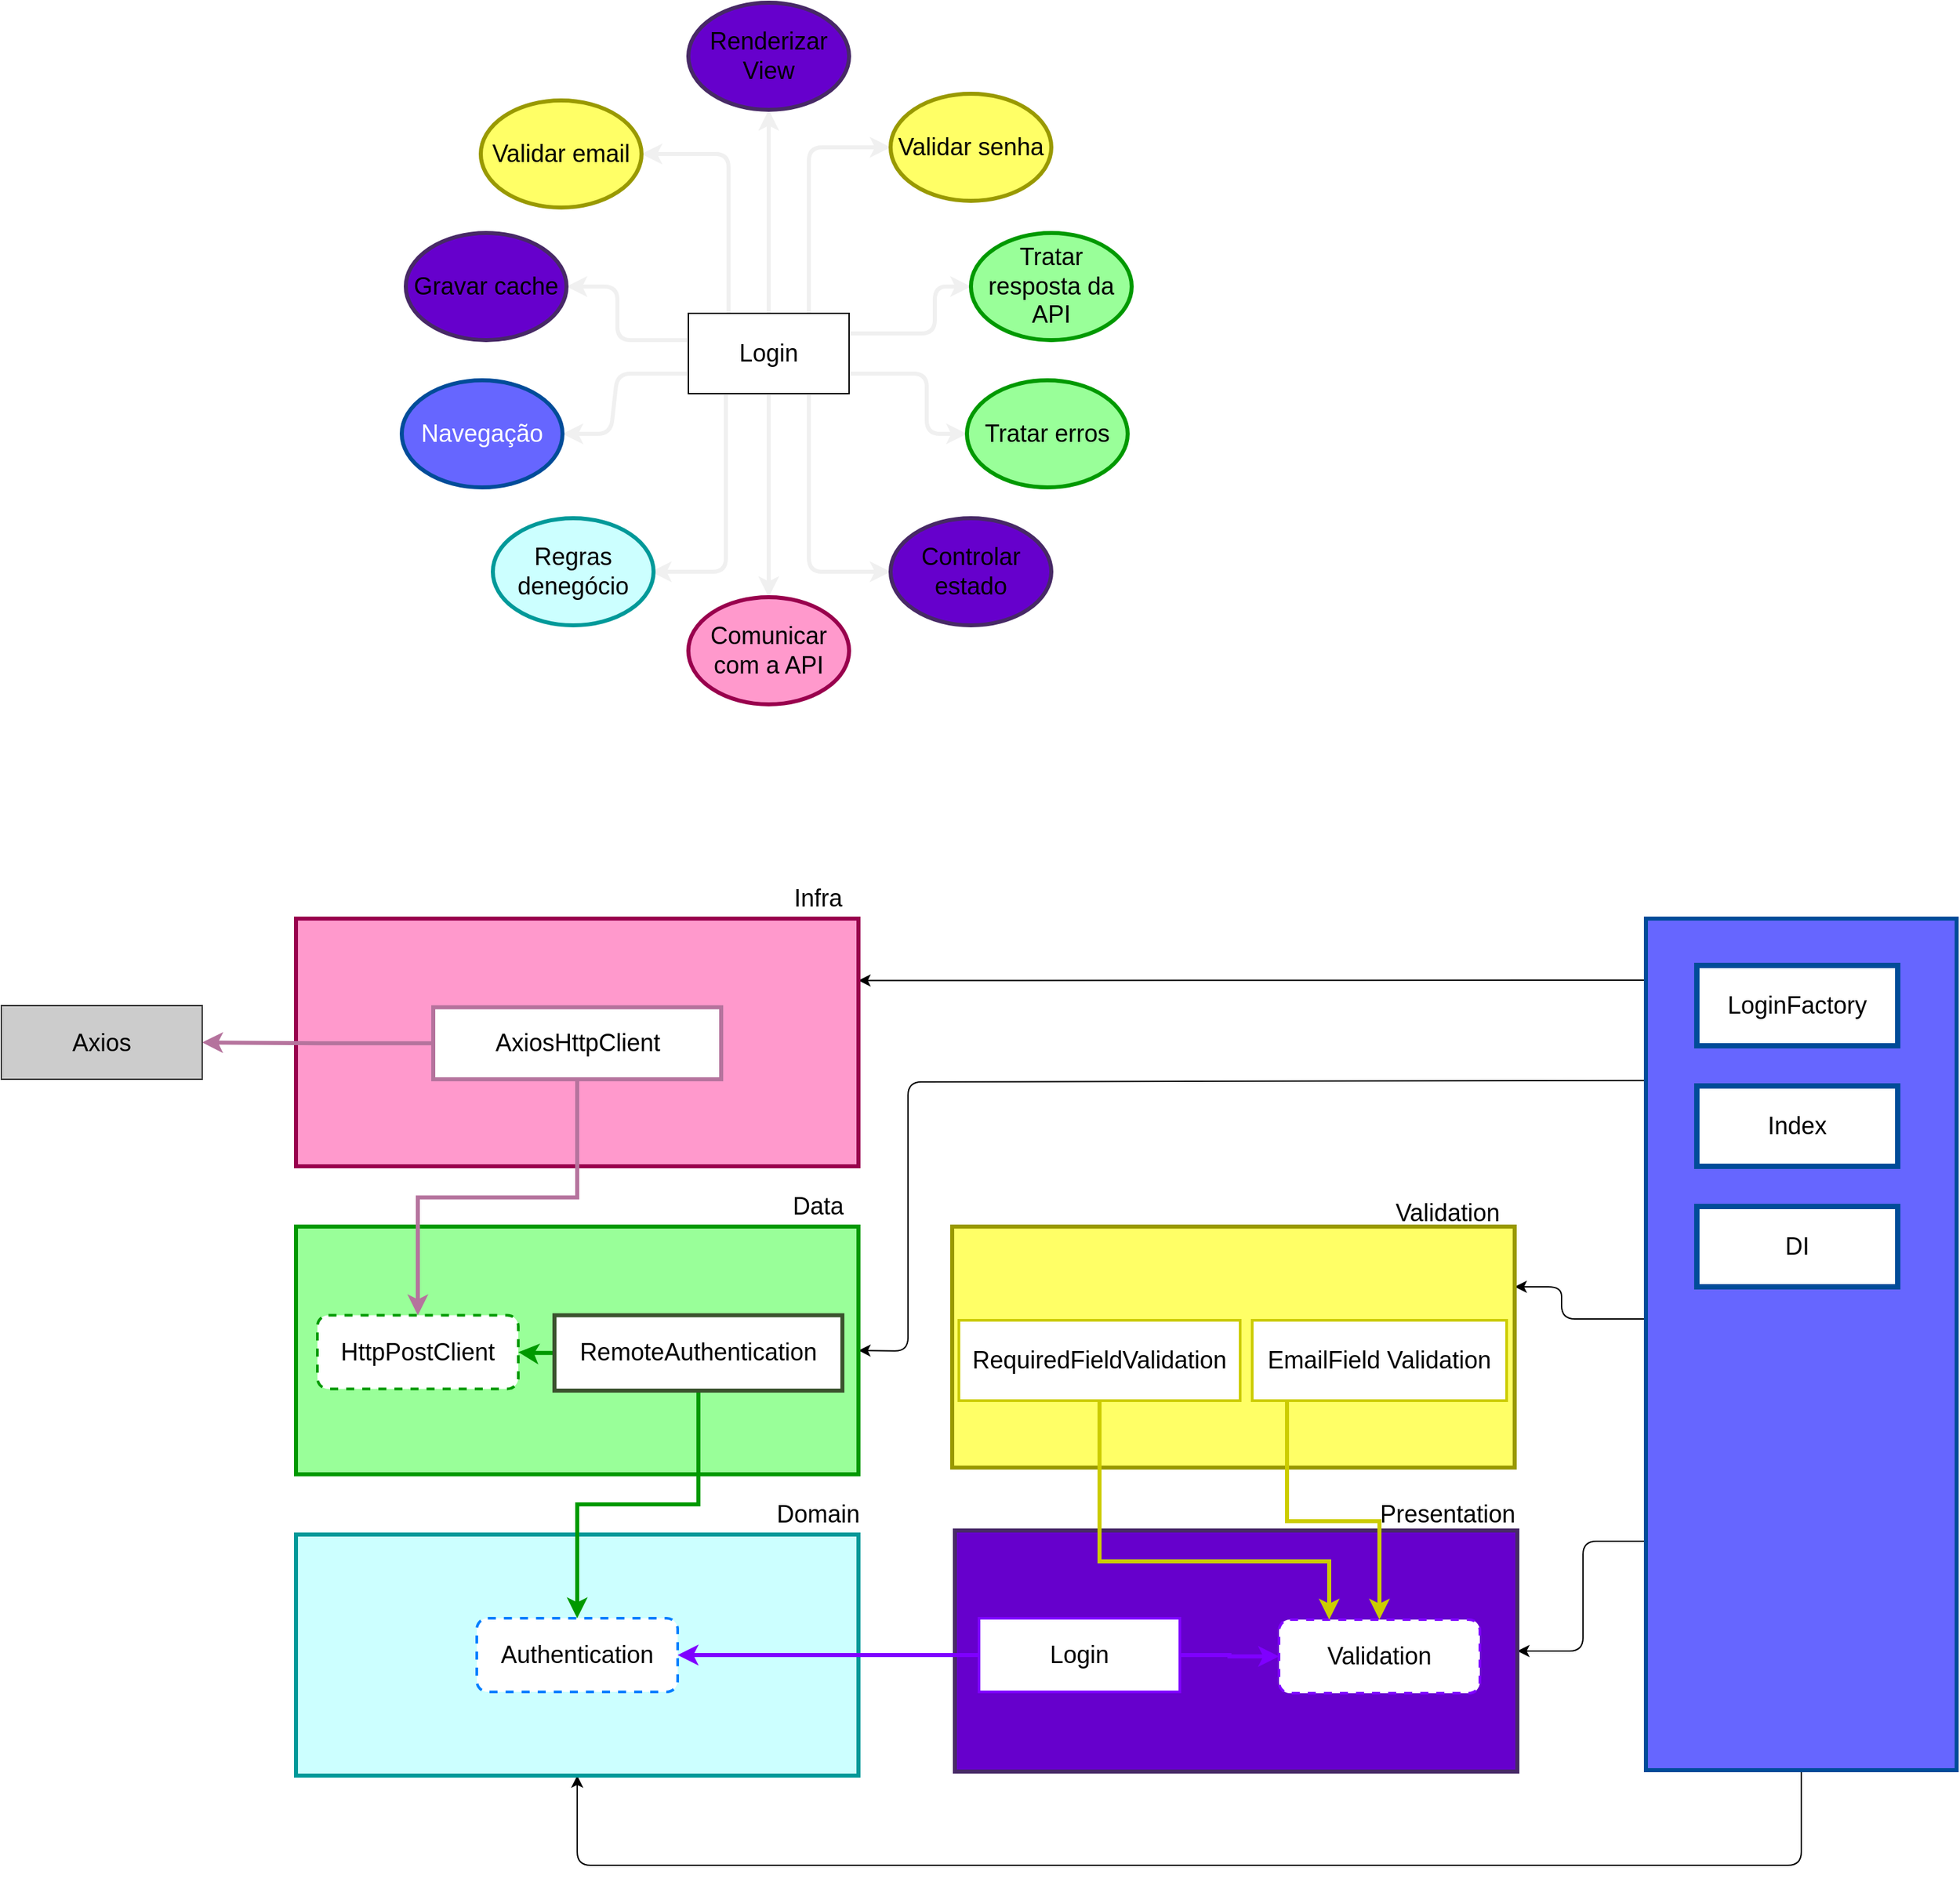 <mxfile>
    <diagram id="qp8s6dsegObvCxmOR0ux" name="Page-1">
        <mxGraphModel dx="2888" dy="1496" grid="0" gridSize="10" guides="1" tooltips="1" connect="1" arrows="1" fold="1" page="0" pageScale="1" pageWidth="827" pageHeight="1169" math="0" shadow="0">
            <root>
                <mxCell id="0"/>
                <mxCell id="1" parent="0"/>
                <mxCell id="15" style="edgeStyle=none;html=1;exitX=0.5;exitY=1;exitDx=0;exitDy=0;fontSize=18;strokeWidth=3;strokeColor=#F0F0F0;" parent="1" source="2" target="10" edge="1">
                    <mxGeometry relative="1" as="geometry"/>
                </mxCell>
                <mxCell id="16" style="edgeStyle=none;html=1;exitX=1;exitY=0.25;exitDx=0;exitDy=0;entryX=0;entryY=0.5;entryDx=0;entryDy=0;fontSize=18;strokeColor=#F0F0F0;strokeWidth=3;" parent="1" source="2" target="7" edge="1">
                    <mxGeometry relative="1" as="geometry">
                        <Array as="points">
                            <mxPoint x="262" y="-120"/>
                            <mxPoint x="262" y="-155"/>
                        </Array>
                    </mxGeometry>
                </mxCell>
                <mxCell id="17" style="edgeStyle=none;html=1;exitX=1;exitY=0.75;exitDx=0;exitDy=0;entryX=0;entryY=0.5;entryDx=0;entryDy=0;fontSize=18;strokeColor=#F0F0F0;strokeWidth=3;" parent="1" source="2" target="13" edge="1">
                    <mxGeometry relative="1" as="geometry">
                        <Array as="points">
                            <mxPoint x="256" y="-90"/>
                            <mxPoint x="256" y="-45"/>
                        </Array>
                    </mxGeometry>
                </mxCell>
                <mxCell id="18" style="edgeStyle=none;html=1;exitX=0.75;exitY=1;exitDx=0;exitDy=0;entryX=0;entryY=0.5;entryDx=0;entryDy=0;fontSize=18;strokeColor=#F0F0F0;strokeWidth=3;" parent="1" source="2" target="9" edge="1">
                    <mxGeometry relative="1" as="geometry">
                        <Array as="points">
                            <mxPoint x="168" y="58"/>
                        </Array>
                    </mxGeometry>
                </mxCell>
                <mxCell id="20" style="edgeStyle=none;html=1;entryX=1;entryY=0.5;entryDx=0;entryDy=0;fontSize=18;strokeColor=#F0F0F0;strokeWidth=3;" parent="1" target="11" edge="1">
                    <mxGeometry relative="1" as="geometry">
                        <mxPoint x="83" y="-115" as="sourcePoint"/>
                        <Array as="points">
                            <mxPoint x="25" y="-115"/>
                            <mxPoint x="25" y="-155"/>
                        </Array>
                    </mxGeometry>
                </mxCell>
                <mxCell id="21" style="edgeStyle=none;html=1;exitX=0;exitY=0.75;exitDx=0;exitDy=0;entryX=1;entryY=0.5;entryDx=0;entryDy=0;fontSize=18;strokeColor=#F0F0F0;strokeWidth=3;" parent="1" source="2" target="14" edge="1">
                    <mxGeometry relative="1" as="geometry">
                        <Array as="points">
                            <mxPoint x="25" y="-90"/>
                            <mxPoint x="20" y="-45"/>
                        </Array>
                    </mxGeometry>
                </mxCell>
                <mxCell id="22" style="edgeStyle=none;html=1;exitX=0.25;exitY=1;exitDx=0;exitDy=0;entryX=1;entryY=0.5;entryDx=0;entryDy=0;fontSize=18;strokeColor=#F0F0F0;strokeWidth=3;" parent="1" edge="1">
                    <mxGeometry relative="1" as="geometry">
                        <mxPoint x="106" y="-75" as="sourcePoint"/>
                        <mxPoint x="50" y="58" as="targetPoint"/>
                        <Array as="points">
                            <mxPoint x="106" y="58"/>
                        </Array>
                    </mxGeometry>
                </mxCell>
                <mxCell id="23" style="edgeStyle=none;html=1;exitX=0.25;exitY=0;exitDx=0;exitDy=0;entryX=1;entryY=0.5;entryDx=0;entryDy=0;fontSize=18;strokeColor=#F0F0F0;strokeWidth=3;" parent="1" source="2" target="5" edge="1">
                    <mxGeometry relative="1" as="geometry">
                        <Array as="points">
                            <mxPoint x="108" y="-254"/>
                        </Array>
                    </mxGeometry>
                </mxCell>
                <mxCell id="24" style="edgeStyle=none;html=1;exitX=0.5;exitY=0;exitDx=0;exitDy=0;entryX=0.5;entryY=1;entryDx=0;entryDy=0;fontSize=18;strokeColor=#F0F0F0;strokeWidth=3;" parent="1" source="2" target="3" edge="1">
                    <mxGeometry relative="1" as="geometry"/>
                </mxCell>
                <mxCell id="25" style="edgeStyle=none;html=1;exitX=0.75;exitY=0;exitDx=0;exitDy=0;entryX=0;entryY=0.5;entryDx=0;entryDy=0;fontSize=18;strokeColor=#F0F0F0;strokeWidth=3;" parent="1" source="2" target="4" edge="1">
                    <mxGeometry relative="1" as="geometry">
                        <Array as="points">
                            <mxPoint x="168" y="-259"/>
                        </Array>
                    </mxGeometry>
                </mxCell>
                <mxCell id="2" value="&lt;font style=&quot;font-size: 18px&quot; color=&quot;#000000&quot;&gt;Login&lt;/font&gt;" style="rounded=0;whiteSpace=wrap;html=1;fillColor=#FFFFFF;" parent="1" vertex="1">
                    <mxGeometry x="78" y="-135" width="120" height="60" as="geometry"/>
                </mxCell>
                <mxCell id="3" value="Renderizar View" style="ellipse;whiteSpace=wrap;html=1;fontSize=18;fillColor=#6600CC;strokeColor=#472966;strokeWidth=3;" parent="1" vertex="1">
                    <mxGeometry x="78" y="-367" width="120" height="80" as="geometry"/>
                </mxCell>
                <mxCell id="4" value="&lt;font color=&quot;#000000&quot;&gt;Validar senha&lt;/font&gt;" style="ellipse;whiteSpace=wrap;html=1;fontSize=18;fillColor=#FFFF66;strokeColor=#999900;strokeWidth=3;" parent="1" vertex="1">
                    <mxGeometry x="229" y="-299" width="120" height="80" as="geometry"/>
                </mxCell>
                <mxCell id="5" value="&lt;font color=&quot;#000000&quot;&gt;Validar email&lt;/font&gt;" style="ellipse;whiteSpace=wrap;html=1;fontSize=18;strokeColor=#999900;fillColor=#FFFF66;strokeWidth=3;" parent="1" vertex="1">
                    <mxGeometry x="-77" y="-294" width="120" height="80" as="geometry"/>
                </mxCell>
                <mxCell id="7" value="&lt;font color=&quot;#000000&quot;&gt;Tratar resposta da API&lt;/font&gt;" style="ellipse;whiteSpace=wrap;html=1;fontSize=18;fillColor=#99FF99;strokeColor=#009900;strokeWidth=3;" parent="1" vertex="1">
                    <mxGeometry x="289" y="-195" width="120" height="80" as="geometry"/>
                </mxCell>
                <mxCell id="8" value="&lt;font color=&quot;#000000&quot;&gt;Regras denegócio&lt;/font&gt;" style="ellipse;whiteSpace=wrap;html=1;fontSize=18;fillColor=#CCFFFF;strokeColor=#009999;strokeWidth=3;" parent="1" vertex="1">
                    <mxGeometry x="-68" y="18" width="120" height="80" as="geometry"/>
                </mxCell>
                <mxCell id="9" value="Controlar estado" style="ellipse;whiteSpace=wrap;html=1;fontSize=18;fillColor=#6600CC;strokeColor=#472966;strokeWidth=3;" parent="1" vertex="1">
                    <mxGeometry x="229" y="18" width="120" height="80" as="geometry"/>
                </mxCell>
                <mxCell id="10" value="&lt;font color=&quot;#000000&quot;&gt;Comunicar com a API&lt;/font&gt;" style="ellipse;whiteSpace=wrap;html=1;fontSize=18;fillColor=#FF99CC;strokeColor=#99004D;strokeWidth=3;" parent="1" vertex="1">
                    <mxGeometry x="78" y="77" width="120" height="80" as="geometry"/>
                </mxCell>
                <mxCell id="11" value="Gravar cache" style="ellipse;whiteSpace=wrap;html=1;fontSize=18;fillColor=#6600CC;strokeColor=#472966;strokeWidth=3;" parent="1" vertex="1">
                    <mxGeometry x="-133" y="-195" width="120" height="80" as="geometry"/>
                </mxCell>
                <mxCell id="13" value="&lt;font color=&quot;#000000&quot;&gt;Tratar erros&lt;/font&gt;" style="ellipse;whiteSpace=wrap;html=1;fontSize=18;fillColor=#99FF99;strokeColor=#009900;strokeWidth=3;" parent="1" vertex="1">
                    <mxGeometry x="286" y="-85" width="120" height="80" as="geometry"/>
                </mxCell>
                <mxCell id="14" value="&lt;font color=&quot;#ffffff&quot;&gt;Navegação&lt;/font&gt;" style="ellipse;whiteSpace=wrap;html=1;fontSize=18;fillColor=#6666FF;strokeColor=#004C99;strokeWidth=3;" parent="1" vertex="1">
                    <mxGeometry x="-136" y="-85" width="120" height="80" as="geometry"/>
                </mxCell>
                <mxCell id="60" style="edgeStyle=none;html=1;fontColor=#FFFFFF;entryX=1;entryY=0.25;entryDx=0;entryDy=0;" edge="1" parent="1" target="48">
                    <mxGeometry relative="1" as="geometry">
                        <mxPoint x="698" y="610" as="targetPoint"/>
                        <mxPoint x="802" y="616" as="sourcePoint"/>
                        <Array as="points">
                            <mxPoint x="730" y="616"/>
                            <mxPoint x="730" y="592"/>
                        </Array>
                    </mxGeometry>
                </mxCell>
                <mxCell id="61" style="edgeStyle=none;html=1;entryX=1;entryY=0.5;entryDx=0;entryDy=0;fontColor=#FFFFFF;" edge="1" parent="1" target="42">
                    <mxGeometry relative="1" as="geometry">
                        <mxPoint x="804" y="782" as="sourcePoint"/>
                        <Array as="points">
                            <mxPoint x="746" y="782"/>
                            <mxPoint x="746" y="864"/>
                        </Array>
                    </mxGeometry>
                </mxCell>
                <mxCell id="62" style="edgeStyle=none;html=1;entryX=1;entryY=0.25;entryDx=0;entryDy=0;fontColor=#FFFFFF;" edge="1" parent="1" target="36">
                    <mxGeometry relative="1" as="geometry">
                        <mxPoint x="800" y="363" as="sourcePoint"/>
                    </mxGeometry>
                </mxCell>
                <mxCell id="63" style="edgeStyle=none;html=1;exitX=0.5;exitY=1;exitDx=0;exitDy=0;fontColor=#FFFFFF;entryX=0.5;entryY=1;entryDx=0;entryDy=0;" edge="1" parent="1" source="26" target="28">
                    <mxGeometry relative="1" as="geometry">
                        <Array as="points">
                            <mxPoint x="909" y="1024"/>
                            <mxPoint x="-5" y="1024"/>
                        </Array>
                    </mxGeometry>
                </mxCell>
                <mxCell id="65" style="edgeStyle=none;html=1;exitX=0.004;exitY=0.19;exitDx=0;exitDy=0;entryX=1;entryY=0.5;entryDx=0;entryDy=0;fontColor=#FFFFFF;exitPerimeter=0;" edge="1" parent="1" source="26" target="27">
                    <mxGeometry relative="1" as="geometry">
                        <Array as="points">
                            <mxPoint x="242" y="439"/>
                            <mxPoint x="242" y="640"/>
                        </Array>
                    </mxGeometry>
                </mxCell>
                <mxCell id="26" value="" style="rounded=0;whiteSpace=wrap;html=1;fontSize=18;strokeColor=#004C99;strokeWidth=3;fillColor=#6666FF;" parent="1" vertex="1">
                    <mxGeometry x="793" y="317" width="232" height="636" as="geometry"/>
                </mxCell>
                <mxCell id="27" value="" style="rounded=0;whiteSpace=wrap;html=1;fillColor=#99FF99;strokeColor=#009900;strokeWidth=3;fontSize=18;" parent="1" vertex="1">
                    <mxGeometry x="-215" y="547" width="420" height="185" as="geometry"/>
                </mxCell>
                <mxCell id="28" value="" style="rounded=0;whiteSpace=wrap;html=1;fillColor=#CCFFFF;strokeColor=#009999;strokeWidth=3;fontSize=18;" parent="1" vertex="1">
                    <mxGeometry x="-215" y="777" width="420" height="180" as="geometry"/>
                </mxCell>
                <mxCell id="29" value="&lt;font style=&quot;font-size: 18px&quot; color=&quot;#000000&quot;&gt;Authentication&lt;/font&gt;" style="rounded=1;whiteSpace=wrap;html=1;strokeColor=#007FFF;dashed=1;strokeWidth=2;fillColor=#FFFFFF;" parent="1" vertex="1">
                    <mxGeometry x="-80" y="839.5" width="150" height="55" as="geometry"/>
                </mxCell>
                <mxCell id="30" value="Domain" style="text;html=1;strokeColor=none;fillColor=none;align=center;verticalAlign=middle;whiteSpace=wrap;rounded=0;fontSize=18;" parent="1" vertex="1">
                    <mxGeometry x="145" y="747" width="60" height="30" as="geometry"/>
                </mxCell>
                <mxCell id="31" style="edgeStyle=orthogonalEdgeStyle;rounded=0;orthogonalLoop=1;jettySize=auto;html=1;exitX=0.5;exitY=1;exitDx=0;exitDy=0;fontSize=18;strokeWidth=3;fillColor=#d5e8d4;strokeColor=#009900;" parent="1" source="33" target="29" edge="1">
                    <mxGeometry relative="1" as="geometry"/>
                </mxCell>
                <mxCell id="32" style="edgeStyle=orthogonalEdgeStyle;rounded=0;orthogonalLoop=1;jettySize=auto;html=1;exitX=0;exitY=0.5;exitDx=0;exitDy=0;fontSize=18;strokeColor=#009900;strokeWidth=3;" parent="1" source="33" target="35" edge="1">
                    <mxGeometry relative="1" as="geometry"/>
                </mxCell>
                <mxCell id="33" value="&lt;font style=&quot;font-size: 18px&quot; color=&quot;#000000&quot;&gt;RemoteAuthentication&lt;/font&gt;" style="rounded=0;whiteSpace=wrap;html=1;strokeColor=#3B522E;strokeWidth=3;fillColor=#FFFFFF;" parent="1" vertex="1">
                    <mxGeometry x="-22" y="613.25" width="215" height="56.25" as="geometry"/>
                </mxCell>
                <mxCell id="34" value="Data&lt;br&gt;" style="text;html=1;strokeColor=none;fillColor=none;align=center;verticalAlign=middle;whiteSpace=wrap;rounded=0;fontSize=18;" parent="1" vertex="1">
                    <mxGeometry x="145" y="517" width="60" height="30" as="geometry"/>
                </mxCell>
                <mxCell id="35" value="&lt;font style=&quot;font-size: 18px&quot; color=&quot;#000000&quot;&gt;HttpPostClient&lt;/font&gt;" style="rounded=1;whiteSpace=wrap;html=1;strokeColor=#009900;dashed=1;strokeWidth=2;fillColor=#FFFFFF;" parent="1" vertex="1">
                    <mxGeometry x="-199" y="613.25" width="150" height="55" as="geometry"/>
                </mxCell>
                <mxCell id="36" value="" style="rounded=0;whiteSpace=wrap;html=1;fillColor=#FF99CC;strokeColor=#99004D;strokeWidth=3;fontSize=18;" parent="1" vertex="1">
                    <mxGeometry x="-215" y="317" width="420" height="185" as="geometry"/>
                </mxCell>
                <mxCell id="37" style="edgeStyle=orthogonalEdgeStyle;rounded=0;orthogonalLoop=1;jettySize=auto;html=1;exitX=0;exitY=0.5;exitDx=0;exitDy=0;fontSize=18;strokeColor=#B5739D;strokeWidth=3;" parent="1" source="39" target="41" edge="1">
                    <mxGeometry relative="1" as="geometry"/>
                </mxCell>
                <mxCell id="38" style="edgeStyle=orthogonalEdgeStyle;rounded=0;orthogonalLoop=1;jettySize=auto;html=1;exitX=0.5;exitY=1;exitDx=0;exitDy=0;fontSize=18;strokeColor=#B5739D;strokeWidth=3;" parent="1" source="39" target="35" edge="1">
                    <mxGeometry relative="1" as="geometry"/>
                </mxCell>
                <mxCell id="39" value="&lt;font style=&quot;font-size: 18px&quot; color=&quot;#000000&quot;&gt;AxiosHttpClient&lt;/font&gt;" style="rounded=0;whiteSpace=wrap;html=1;strokeColor=#B5739D;strokeWidth=3;fillColor=#FFFFFF;" parent="1" vertex="1">
                    <mxGeometry x="-112.5" y="383.25" width="215" height="53.75" as="geometry"/>
                </mxCell>
                <mxCell id="40" value="Infra" style="text;html=1;strokeColor=none;fillColor=none;align=center;verticalAlign=middle;whiteSpace=wrap;rounded=0;fontSize=18;" parent="1" vertex="1">
                    <mxGeometry x="145" y="287" width="60" height="30" as="geometry"/>
                </mxCell>
                <mxCell id="41" value="&lt;font style=&quot;font-size: 18px&quot; color=&quot;#000000&quot;&gt;Axios&lt;/font&gt;" style="rounded=0;whiteSpace=wrap;html=1;strokeColor=#333333;fillColor=#CCCCCC;" parent="1" vertex="1">
                    <mxGeometry x="-435" y="382" width="150" height="55" as="geometry"/>
                </mxCell>
                <mxCell id="42" value="" style="rounded=0;whiteSpace=wrap;html=1;fillColor=#6600CC;strokeColor=#472966;strokeWidth=3;fontSize=18;" parent="1" vertex="1">
                    <mxGeometry x="277" y="774" width="420" height="180" as="geometry"/>
                </mxCell>
                <mxCell id="43" style="edgeStyle=orthogonalEdgeStyle;rounded=0;orthogonalLoop=1;jettySize=auto;html=1;exitX=0;exitY=0.5;exitDx=0;exitDy=0;fontSize=18;strokeColor=#7F00FF;strokeWidth=3;" parent="1" source="45" target="29" edge="1">
                    <mxGeometry relative="1" as="geometry"/>
                </mxCell>
                <mxCell id="44" style="edgeStyle=orthogonalEdgeStyle;rounded=0;orthogonalLoop=1;jettySize=auto;html=1;exitX=1;exitY=0.5;exitDx=0;exitDy=0;fontSize=18;fontColor=#FFFFFF;strokeColor=#7F00FF;strokeWidth=3;" parent="1" source="45" target="47" edge="1">
                    <mxGeometry relative="1" as="geometry"/>
                </mxCell>
                <mxCell id="45" value="&lt;font style=&quot;font-size: 18px&quot; color=&quot;#000000&quot;&gt;Login&lt;/font&gt;" style="rounded=0;whiteSpace=wrap;html=1;strokeColor=#7F00FF;strokeWidth=2;fillColor=#FFFFFF;" parent="1" vertex="1">
                    <mxGeometry x="295" y="839.5" width="150" height="55" as="geometry"/>
                </mxCell>
                <mxCell id="46" value="Presentation" style="text;html=1;strokeColor=none;fillColor=none;align=center;verticalAlign=middle;whiteSpace=wrap;rounded=0;fontSize=18;" parent="1" vertex="1">
                    <mxGeometry x="615" y="747" width="60" height="30" as="geometry"/>
                </mxCell>
                <mxCell id="47" value="&lt;font style=&quot;font-size: 18px&quot; color=&quot;#000000&quot;&gt;Validation&lt;/font&gt;" style="rounded=1;whiteSpace=wrap;html=1;strokeColor=#7F00FF;dashed=1;strokeWidth=2;fillColor=#FFFFFF;" parent="1" vertex="1">
                    <mxGeometry x="519" y="840.5" width="150" height="55" as="geometry"/>
                </mxCell>
                <mxCell id="48" value="" style="rounded=0;whiteSpace=wrap;html=1;fillColor=#FFFF66;strokeColor=#999900;strokeWidth=3;fontSize=18;" parent="1" vertex="1">
                    <mxGeometry x="275" y="547" width="420" height="180" as="geometry"/>
                </mxCell>
                <mxCell id="49" style="edgeStyle=orthogonalEdgeStyle;rounded=0;orthogonalLoop=1;jettySize=auto;html=1;exitX=0.5;exitY=1;exitDx=0;exitDy=0;entryX=0.25;entryY=0;entryDx=0;entryDy=0;fontSize=18;fontColor=#FFFFFF;strokeColor=#CCCC00;strokeWidth=3;fillColor=#fff2cc;" parent="1" source="50" target="47" edge="1">
                    <mxGeometry relative="1" as="geometry">
                        <Array as="points">
                            <mxPoint x="385" y="797"/>
                            <mxPoint x="557" y="797"/>
                        </Array>
                    </mxGeometry>
                </mxCell>
                <mxCell id="50" value="&lt;font style=&quot;font-size: 18px&quot; color=&quot;#000000&quot;&gt;RequiredFieldValidation&lt;/font&gt;" style="rounded=0;whiteSpace=wrap;html=1;strokeColor=#CCCC00;strokeWidth=2;fillColor=#FFFFFF;" parent="1" vertex="1">
                    <mxGeometry x="280" y="617" width="210" height="60" as="geometry"/>
                </mxCell>
                <mxCell id="51" value="Validation" style="text;html=1;strokeColor=none;fillColor=none;align=center;verticalAlign=middle;whiteSpace=wrap;rounded=0;fontSize=18;" parent="1" vertex="1">
                    <mxGeometry x="615" y="522" width="60" height="30" as="geometry"/>
                </mxCell>
                <mxCell id="52" style="edgeStyle=orthogonalEdgeStyle;rounded=0;orthogonalLoop=1;jettySize=auto;html=1;fontSize=18;fontColor=#FFFFFF;strokeColor=#CCCC00;strokeWidth=3;fillColor=#fff2cc;" parent="1" source="53" target="47" edge="1">
                    <mxGeometry relative="1" as="geometry">
                        <Array as="points">
                            <mxPoint x="525" y="767"/>
                            <mxPoint x="594" y="767"/>
                        </Array>
                    </mxGeometry>
                </mxCell>
                <mxCell id="53" value="&lt;font style=&quot;font-size: 18px&quot; color=&quot;#000000&quot;&gt;EmailField Validation&lt;/font&gt;" style="rounded=0;whiteSpace=wrap;html=1;strokeColor=#CCCC00;strokeWidth=2;fillColor=#FFFFFF;" parent="1" vertex="1">
                    <mxGeometry x="499" y="617" width="190" height="60" as="geometry"/>
                </mxCell>
                <mxCell id="54" value="Main" style="text;html=1;strokeColor=none;fillColor=none;align=center;verticalAlign=middle;whiteSpace=wrap;rounded=0;fontSize=18;fontColor=#FFFFFF;" parent="1" vertex="1">
                    <mxGeometry x="966" y="238" width="60" height="30" as="geometry"/>
                </mxCell>
                <mxCell id="55" value="LoginFactory" style="rounded=0;whiteSpace=wrap;html=1;fontSize=18;fontColor=#000000;strokeColor=#004C99;strokeWidth=4;fillColor=#FFFFFF;" parent="1" vertex="1">
                    <mxGeometry x="831" y="352" width="150" height="60" as="geometry"/>
                </mxCell>
                <mxCell id="56" value="Index" style="rounded=0;whiteSpace=wrap;html=1;fontSize=18;fontColor=#000000;strokeColor=#004C99;strokeWidth=4;fillColor=#FFFFFF;" parent="1" vertex="1">
                    <mxGeometry x="831" y="442" width="150" height="60" as="geometry"/>
                </mxCell>
                <mxCell id="57" value="DI" style="rounded=0;whiteSpace=wrap;html=1;fontSize=18;fontColor=#000000;strokeColor=#004C99;strokeWidth=4;fillColor=#FFFFFF;" parent="1" vertex="1">
                    <mxGeometry x="831" y="532" width="150" height="60" as="geometry"/>
                </mxCell>
            </root>
        </mxGraphModel>
    </diagram>
</mxfile>
